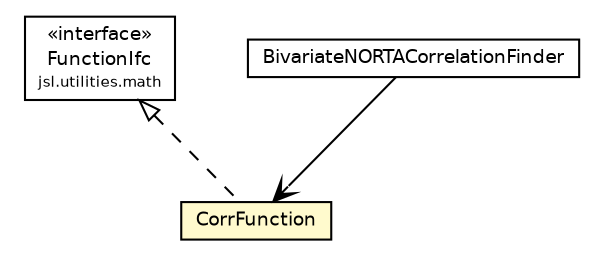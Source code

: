 #!/usr/local/bin/dot
#
# Class diagram 
# Generated by UMLGraph version 5.4 (http://www.umlgraph.org/)
#

digraph G {
	edge [fontname="Helvetica",fontsize=10,labelfontname="Helvetica",labelfontsize=10];
	node [fontname="Helvetica",fontsize=10,shape=plaintext];
	nodesep=0.25;
	ranksep=0.5;
	// jsl.utilities.math.FunctionIfc
	c38888 [label=<<table title="jsl.utilities.math.FunctionIfc" border="0" cellborder="1" cellspacing="0" cellpadding="2" port="p" href="../../math/FunctionIfc.html">
		<tr><td><table border="0" cellspacing="0" cellpadding="1">
<tr><td align="center" balign="center"> &#171;interface&#187; </td></tr>
<tr><td align="center" balign="center"> FunctionIfc </td></tr>
<tr><td align="center" balign="center"><font point-size="7.0"> jsl.utilities.math </font></td></tr>
		</table></td></tr>
		</table>>, URL="../../math/FunctionIfc.html", fontname="Helvetica", fontcolor="black", fontsize=9.0];
	// jsl.utilities.random.arta.BivariateNORTACorrelationFinder
	c38912 [label=<<table title="jsl.utilities.random.arta.BivariateNORTACorrelationFinder" border="0" cellborder="1" cellspacing="0" cellpadding="2" port="p" href="./BivariateNORTACorrelationFinder.html">
		<tr><td><table border="0" cellspacing="0" cellpadding="1">
<tr><td align="center" balign="center"> BivariateNORTACorrelationFinder </td></tr>
		</table></td></tr>
		</table>>, URL="./BivariateNORTACorrelationFinder.html", fontname="Helvetica", fontcolor="black", fontsize=9.0];
	// jsl.utilities.random.arta.BivariateNORTACorrelationFinder.CorrFunction
	c38913 [label=<<table title="jsl.utilities.random.arta.BivariateNORTACorrelationFinder.CorrFunction" border="0" cellborder="1" cellspacing="0" cellpadding="2" port="p" bgcolor="lemonChiffon" href="./BivariateNORTACorrelationFinder.CorrFunction.html">
		<tr><td><table border="0" cellspacing="0" cellpadding="1">
<tr><td align="center" balign="center"> CorrFunction </td></tr>
		</table></td></tr>
		</table>>, URL="./BivariateNORTACorrelationFinder.CorrFunction.html", fontname="Helvetica", fontcolor="black", fontsize=9.0];
	//jsl.utilities.random.arta.BivariateNORTACorrelationFinder.CorrFunction implements jsl.utilities.math.FunctionIfc
	c38888:p -> c38913:p [dir=back,arrowtail=empty,style=dashed];
	// jsl.utilities.random.arta.BivariateNORTACorrelationFinder NAVASSOC jsl.utilities.random.arta.BivariateNORTACorrelationFinder.CorrFunction
	c38912:p -> c38913:p [taillabel="", label="", headlabel="", fontname="Helvetica", fontcolor="black", fontsize=10.0, color="black", arrowhead=open];
}

